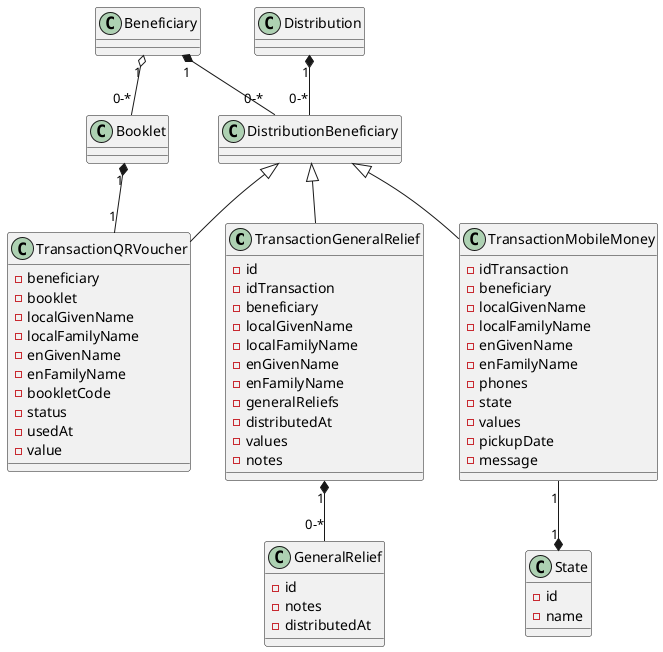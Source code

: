 @startuml customModelFields

class TransactionGeneralRelief {
    - id
    - idTransaction
    - beneficiary
    - localGivenName
    - localFamilyName
    - enGivenName
    - enFamilyName
    - generalReliefs
    - distributedAt
    - values
    - notes
}

class GeneralRelief {
    - id
    - notes
    - distributedAt
}

class TransactionMobileMoney {
    - idTransaction
    - beneficiary
    - localGivenName
    - localFamilyName
    - enGivenName
    - enFamilyName
    - phones
    - state
    - values
    - pickupDate
    - message
}

class State {
    - id
    - name
}

class TransactionQRVoucher {
    - beneficiary
    - booklet
    - localGivenName
    - localFamilyName
    - enGivenName
    - enFamilyName
    - bookletCode
    - status
    - usedAt
    - value
}



 Beneficiary "1" o-- "0-*" Booklet
 
 Beneficiary "1" *-- "0-*" DistributionBeneficiary
 Distribution "1" *-- "0-*" DistributionBeneficiary
 
 TransactionGeneralRelief "1" *-- "0-*" GeneralRelief
 
 
 TransactionMobileMoney "1" --* "1" State
 
 Booklet "1" *-- "1" TransactionQRVoucher
 

 DistributionBeneficiary <|-- TransactionGeneralRelief
 DistributionBeneficiary <|-- TransactionMobileMoney
 DistributionBeneficiary <|-- TransactionQRVoucher
@enduml